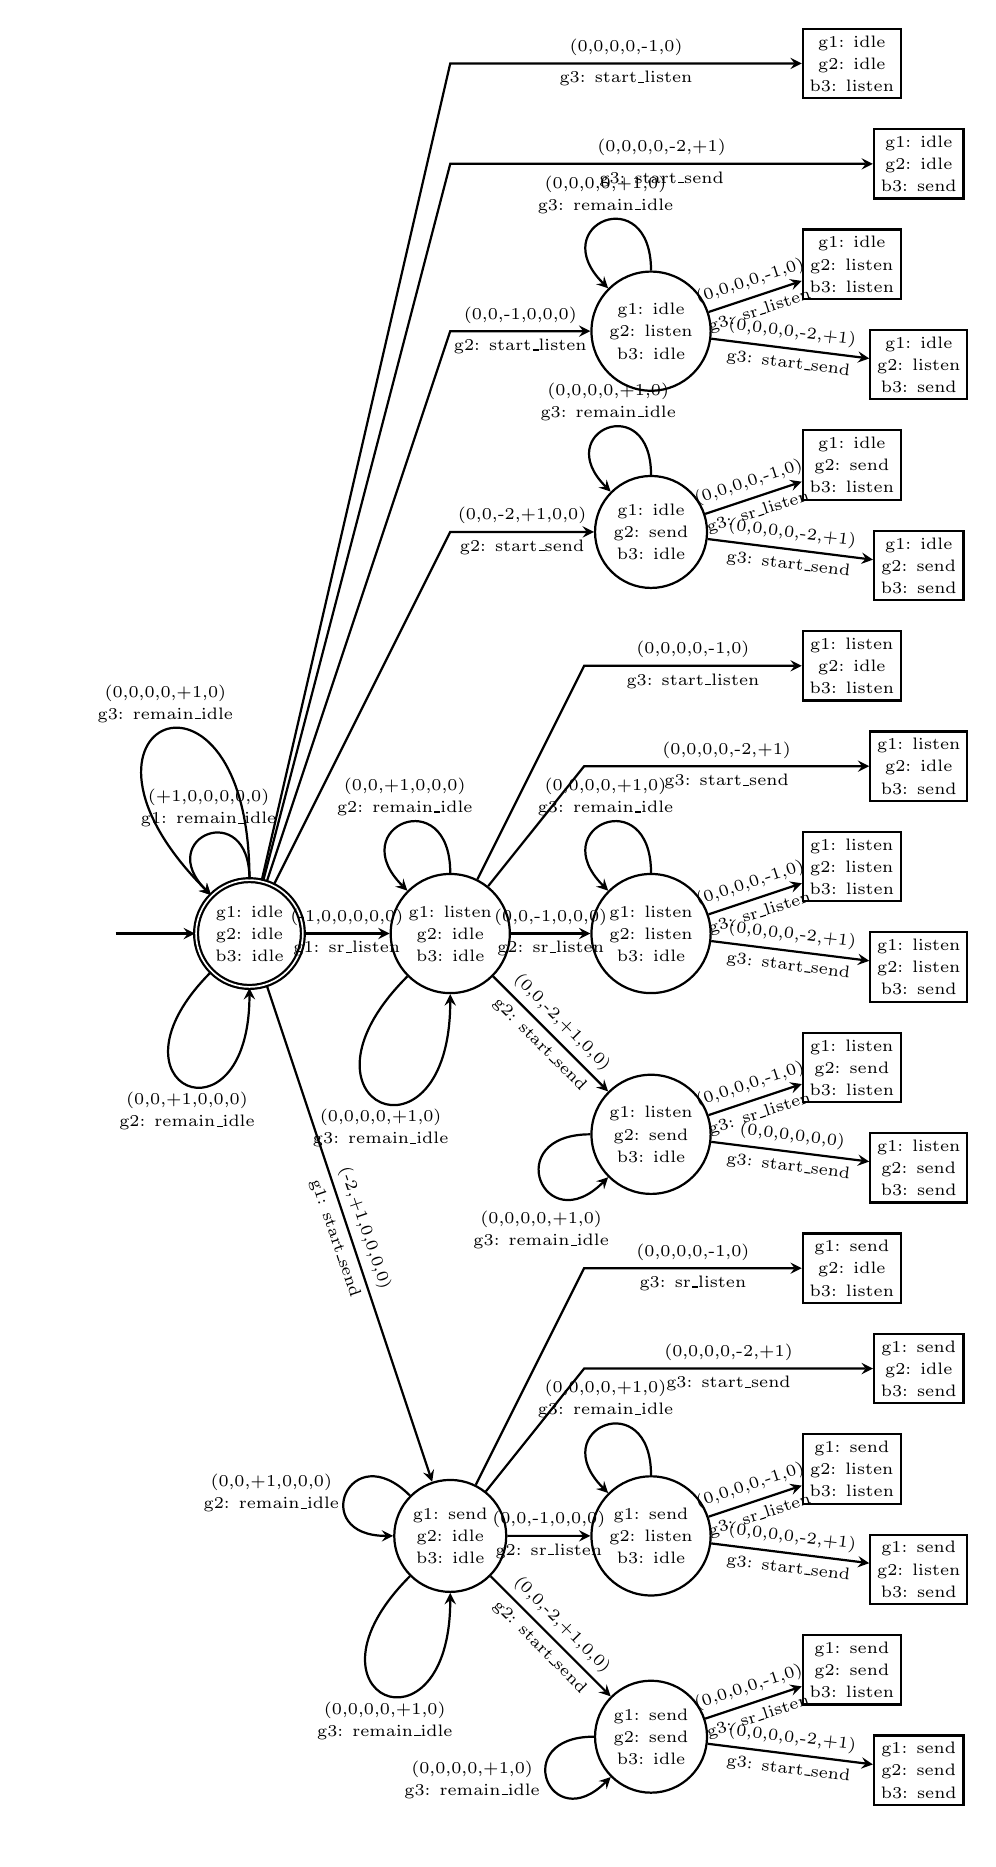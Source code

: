 \fontsize{6pt}{8pt}
\begin{tikzpicture}[scale=.85]
\tikzset{good/.style={draw,circle,thick,minimum width=1.1cm,align=center}};
\tikzset{bad/.style={draw,rectangle,thick,minimum width=1.1cm,align=center}};
\tikzset{edge/.style={thick,->,>=stealth}};

% Init edge/vertex
\node[good,double] (init) at (0,0) {g1: idle\\g2: idle\\b3: idle};
\draw[edge] (-2,0) to (init);

% g1 plays
\node[good] (g1lg2ib3i) at (3,0) {g1: listen\\g2: idle\\b3: idle};
\node[good] (g1sg2ib3i) at (3,-9) {g1: send\\g2: idle\\b3: idle};
% Loop on init
\draw[edge] (init) edge[loop,out=90,in=135,looseness=5] node[above,align=center] {(+1,0,0,0,0,0)\\g1: remain\_idle} (init);
% Other edges
\draw[edge] (init) to node[above]{(-1,0,0,0,0,0)} node[below]{g1: sr\_listen} (g1lg2ib3i);
\draw[edge] (init) to node[above,rotate=-71]{(-2,+1,0,0,0,0)} node[below,rotate=-71]{g1: start\_send} (g1sg2ib3i);


% Now, g2
\node[good] (g1ig2lb3i) at (6,9) {g1: idle\\g2: listen\\b3: idle};
\node[good] (g1ig2sb3i) at (6,6) {g1: idle\\g2: send\\b3: idle};
\node[good] (g1lg2lb3i) at (6,0) {g1: listen\\g2: listen\\b3: idle};
\node[good] (g1lg2sb3i) at (6,-3) {g1: listen\\g2: send\\b3: idle};
\node[good] (g1sg2lb3i) at (6,-9) {g1: send\\g2: listen\\b3: idle};
\node[good] (g1sg2sb3i) at (6,-12) {g1: send\\g2: send\\b3: idle};
% Loop on init
\draw[edge] (init) edge[loop,out=225,in=270,looseness=10] node[below,align=center] {(0,0,+1,0,0,0)\\g2: remain\_idle} (init);
% Other loops for g2 idle
\draw[edge] (g1lg2ib3i) edge[loop,out=90,in=135,looseness=5] node[above,align=center] {(0,0,+1,0,0,0)\\g2: remain\_idle} (g1lg2ib3i);
\draw[edge] (g1sg2ib3i) edge[loop,out=135,in=180,looseness=5] node[left,align=center] {(0,0,+1,0,0,0)\\g2: remain\_idle} (g1sg2ib3i);
% Other edges
\draw[edge] (init) -- (3,9) to node[above]{(0,0,-1,0,0,0)} node[below]{g2: start\_listen} (g1ig2lb3i);
\draw[edge] (init) -- (3,6) to node[above]{(0,0,-2,+1,0,0)} node[below]{g2: start\_send} (g1ig2sb3i);
\draw[edge] (g1lg2ib3i) to node[above]{(0,0,-1,0,0,0)} node[below]{g2: sr\_listen} (g1lg2lb3i);
\draw[edge] (g1lg2ib3i) to node[above,rotate=-45]{(0,0,-2,+1,0,0)} node[below,rotate=-45]{g2: start\_send} (g1lg2sb3i);
\draw[edge] (g1sg2ib3i) to node[above]{(0,0,-1,0,0,0)} node[below]{g2: sr\_listen} (g1sg2lb3i);
\draw[edge] (g1sg2ib3i) to node[above,rotate=-45]{(0,0,-2,+1,0,0)} node[below,rotate=-45]{g2: start\_send} (g1sg2sb3i);


% Then b3
\node[bad] (g1ig2ib3l) at (9,13) {g1: idle\\g2: idle\\b3: listen};
\node[bad] (g1ig2ib3s) at (10,11.5) {g1: idle\\g2: idle\\b3: send};
\node[bad] (g1ig2lb3l) at (9,10) {g1: idle\\g2: listen\\b3: listen};
\node[bad] (g1ig2lb3s) at (10,8.5) {g1: idle\\g2: listen\\b3: send};
\node[bad] (g1ig2sb3l) at (9,7) {g1: idle\\g2: send\\b3: listen};
\node[bad] (g1ig2sb3s) at (10,5.5) {g1: idle\\g2: send\\b3: send};
\node[bad] (g1lg2ib3l) at (9,4) {g1: listen\\g2: idle\\b3: listen};
\node[bad] (g1lg2ib3s) at (10,2.5) {g1: listen\\g2: idle\\b3: send};
\node[bad] (g1lg2lb3l) at (9,1) {g1: listen\\g2: listen\\b3: listen};
\node[bad] (g1lg2lb3s) at (10,-.5) {g1: listen\\g2: listen\\b3: send};
\node[bad] (g1lg2sb3l) at (9,-2) {g1: listen\\g2: send\\b3: listen};
\node[bad] (g1lg2sb3s) at (10,-3.5) {g1: listen\\g2: send\\b3: send};
\node[bad] (g1sg2ib3l) at (9,-5) {g1: send\\g2: idle\\b3: listen};
\node[bad] (g1sg2ib3s) at (10,-6.5) {g1: send\\g2: idle\\b3: send};
\node[bad] (g1sg2lb3l) at (9,-8) {g1: send\\g2: listen\\b3: listen};
\node[bad] (g1sg2lb3s) at (10,-9.5) {g1: send\\g2: listen\\b3: send};
\node[bad] (g1sg2sb3l) at (9,-11) {g1: send\\g2: send\\b3: listen};
\node[bad] (g1sg2sb3s) at (10,-12.5) {g1: send\\g2: send\\b3: send};
% Loop on init
\draw[edge] (init) edge[loop,out=90,in=135,looseness=15] node[above,align=center] {(0,0,0,0,+1,0)\\g3: remain\_idle} (init);
% Other loops for g3 idle
\draw[edge] (g1lg2ib3i) edge[loop,out=225,in=270,looseness=10] node[below,align=center] {(0,0,0,0,+1,0)\\g3: remain\_idle} (g1lg2ib3i);
\draw[edge] (g1sg2ib3i) edge[loop,out=225,in=270,looseness=10] node[below,align=center] {(0,0,0,0,+1,0)\\g3: remain\_idle} (g1sg2ib3i);
\draw[edge] (g1ig2lb3i) edge[loop,out=90,in=135,looseness=5] node[above,align=center] {(0,0,0,0,+1,0)\\g3: remain\_idle} (g1ig2lb3i);
\draw[edge] (g1ig2sb3i) edge[loop,out=90,in=135,looseness=5] node[above,align=center] {(0,0,0,0,+1,0)\\g3: remain\_idle} (g1ig2sb3i);
\draw[edge] (g1lg2lb3i) edge[loop,out=90,in=135,looseness=5] node[above,align=center] {(0,0,0,0,+1,0)\\g3: remain\_idle} (g1lg2lb3i);
\draw[edge] (g1lg2sb3i) edge[loop,out=180,in=225,looseness=5] node[below=.3cm,align=center] {(0,0,0,0,+1,0)\\g3: remain\_idle} (g1lg2sb3i);
\draw[edge] (g1sg2lb3i) edge[loop,out=90,in=135,looseness=5] node[above,align=center] {(0,0,0,0,+1,0)\\g3: remain\_idle} (g1sg2lb3i);
\draw[edge] (g1sg2sb3i) edge[loop,out=180,in=225,looseness=5] node[left,align=center] {(0,0,0,0,+1,0)\\g3: remain\_idle} (g1sg2sb3i);
% Other edges
\draw[edge] (init) -- (3,13) to node[above]{(0,0,0,0,-1,0)} node[below]{g3: start\_listen} (g1ig2ib3l);
\draw[edge] (init) -- (3,11.5) to node[above]{(0,0,0,0,-2,+1)} node[below]{g3: start\_send} (g1ig2ib3s);

\draw[edge] (g1ig2lb3i) to node[above,rotate=18]{(0,0,0,0,-1,0)} node[below,rotate=18]{g3: sr\_listen} (g1ig2lb3l);
\draw[edge] (g1ig2lb3i) to node[above,rotate=-7]{(0,0,0,0,-2,+1)} node[below,rotate=-7]{g3: start\_send} (g1ig2lb3s);
\draw[edge] (g1ig2sb3i) to node[above,rotate=18]{(0,0,0,0,-1,0)} node[below,rotate=18]{g3: sr\_listen} (g1ig2sb3l);
\draw[edge] (g1ig2sb3i) to node[above,rotate=-7]{(0,0,0,0,-2,+1)} node[below,rotate=-7]{g3: start\_send} (g1ig2sb3s);

\draw[edge] (g1lg2ib3i) -- (5,4) to node[above]{(0,0,0,0,-1,0)} node[below]{g3: start\_listen} (g1lg2ib3l);
\draw[edge] (g1lg2ib3i) -- (5,2.5) to node[above]{(0,0,0,0,-2,+1)} node[below]{g3: start\_send} (g1lg2ib3s);

\draw[edge] (g1lg2lb3i) to node[above,rotate=18]{(0,0,0,0,-1,0)} node[below,rotate=18]{g3: sr\_listen} (g1lg2lb3l);
\draw[edge] (g1lg2lb3i) to node[above,rotate=-7]{(0,0,0,0,-2,+1)} node[below,rotate=-7]{g3: start\_send} (g1lg2lb3s);
\draw[edge] (g1lg2sb3i) to node[above,rotate=18]{(0,0,0,0,-1,0)} node[below,rotate=18]{g3: sr\_listen} (g1lg2sb3l);
\draw[edge] (g1lg2sb3i) to node[above,rotate=-7]{(0,0,0,0,0,0)} node[below,rotate=-7]{g3: start\_send} (g1lg2sb3s);

\draw[edge] (g1sg2ib3i) -- (5,-5) to node[above]{(0,0,0,0,-1,0)} node[below]{g3: sr\_listen} (g1sg2ib3l);
\draw[edge] (g1sg2ib3i) -- (5,-6.5) to node[above]{(0,0,0,0,-2,+1)} node[below]{g3: start\_send} (g1sg2ib3s);

\draw[edge] (g1sg2lb3i) to node[above,rotate=18]{(0,0,0,0,-1,0)} node[below,rotate=18]{g3: sr\_listen} (g1sg2lb3l);
\draw[edge] (g1sg2lb3i) to node[above,rotate=-7]{(0,0,0,0,-2,+1)} node[below,rotate=-7]{g3: start\_send} (g1sg2lb3s);
\draw[edge] (g1sg2sb3i) to node[above,rotate=18]{(0,0,0,0,-1,0)} node[below,rotate=18]{g3: sr\_listen} (g1sg2sb3l);
\draw[edge] (g1sg2sb3i) to node[above,rotate=-7]{(0,0,0,0,-2,+1)} node[below,rotate=-7]{g3: start\_send} (g1sg2sb3s);

\end{tikzpicture}
\normalsize
